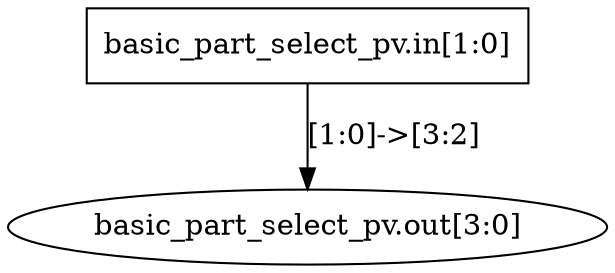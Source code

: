 digraph G {
	"basic_part_select_pv.in" -> "basic_part_select_pv.out"[label="[1:0]->[3:2]"];
	"basic_part_select_pv.in" [shape=rectangle, label="basic_part_select_pv.in[1:0]"];
	"basic_part_select_pv.out" [shape=ellipse, label="basic_part_select_pv.out[3:0]"];
}
